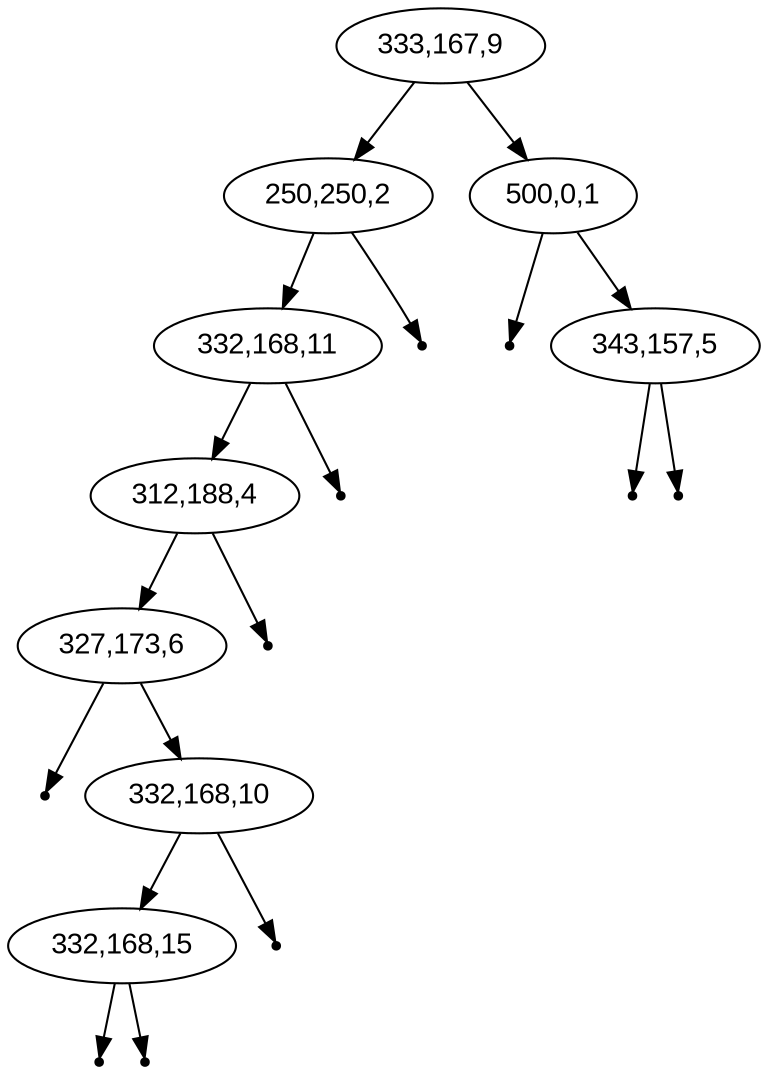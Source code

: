 digraph KD{
 node [fontname="Arial"];
"333,167,9"->"250,250,2"
"250,250,2"->"332,168,11"
"332,168,11"->"312,188,4"
"312,188,4"->"327,173,6"
null28[shape=point]
"327,173,6"-> null28
"327,173,6"->"332,168,10"
"332,168,10"->"332,168,15"
null29[shape=point]
"332,168,15"-> null29
null30[shape=point]
"332,168,15"-> null30
null31[shape=point]
"332,168,10"-> null31
null32[shape=point]
"312,188,4"-> null32
null33[shape=point]
"332,168,11"-> null33
null34[shape=point]
"250,250,2"-> null34
"333,167,9"->"500,0,1"
null35[shape=point]
"500,0,1"-> null35
"500,0,1"->"343,157,5"
null36[shape=point]
"343,157,5"-> null36
null37[shape=point]
"343,157,5"-> null37
}
